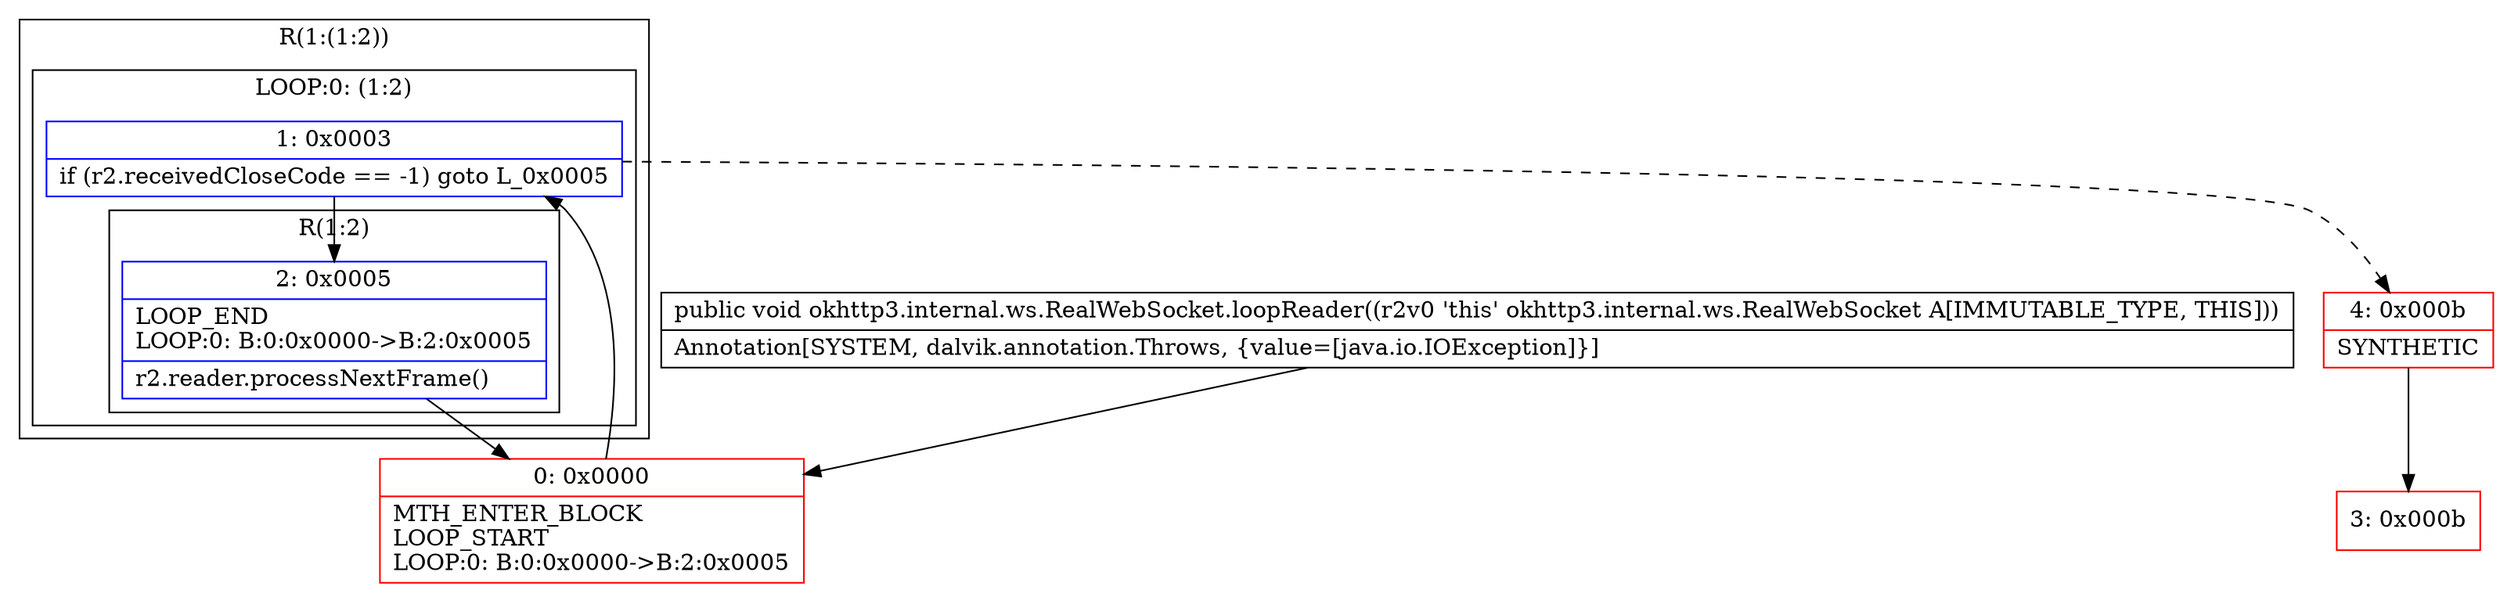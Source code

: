 digraph "CFG forokhttp3.internal.ws.RealWebSocket.loopReader()V" {
subgraph cluster_Region_842431438 {
label = "R(1:(1:2))";
node [shape=record,color=blue];
subgraph cluster_LoopRegion_1935284461 {
label = "LOOP:0: (1:2)";
node [shape=record,color=blue];
Node_1 [shape=record,label="{1\:\ 0x0003|if (r2.receivedCloseCode == \-1) goto L_0x0005\l}"];
subgraph cluster_Region_2111571791 {
label = "R(1:2)";
node [shape=record,color=blue];
Node_2 [shape=record,label="{2\:\ 0x0005|LOOP_END\lLOOP:0: B:0:0x0000\-\>B:2:0x0005\l|r2.reader.processNextFrame()\l}"];
}
}
}
Node_0 [shape=record,color=red,label="{0\:\ 0x0000|MTH_ENTER_BLOCK\lLOOP_START\lLOOP:0: B:0:0x0000\-\>B:2:0x0005\l}"];
Node_3 [shape=record,color=red,label="{3\:\ 0x000b}"];
Node_4 [shape=record,color=red,label="{4\:\ 0x000b|SYNTHETIC\l}"];
MethodNode[shape=record,label="{public void okhttp3.internal.ws.RealWebSocket.loopReader((r2v0 'this' okhttp3.internal.ws.RealWebSocket A[IMMUTABLE_TYPE, THIS]))  | Annotation[SYSTEM, dalvik.annotation.Throws, \{value=[java.io.IOException]\}]\l}"];
MethodNode -> Node_0;
Node_1 -> Node_2;
Node_1 -> Node_4[style=dashed];
Node_2 -> Node_0;
Node_0 -> Node_1;
Node_4 -> Node_3;
}

